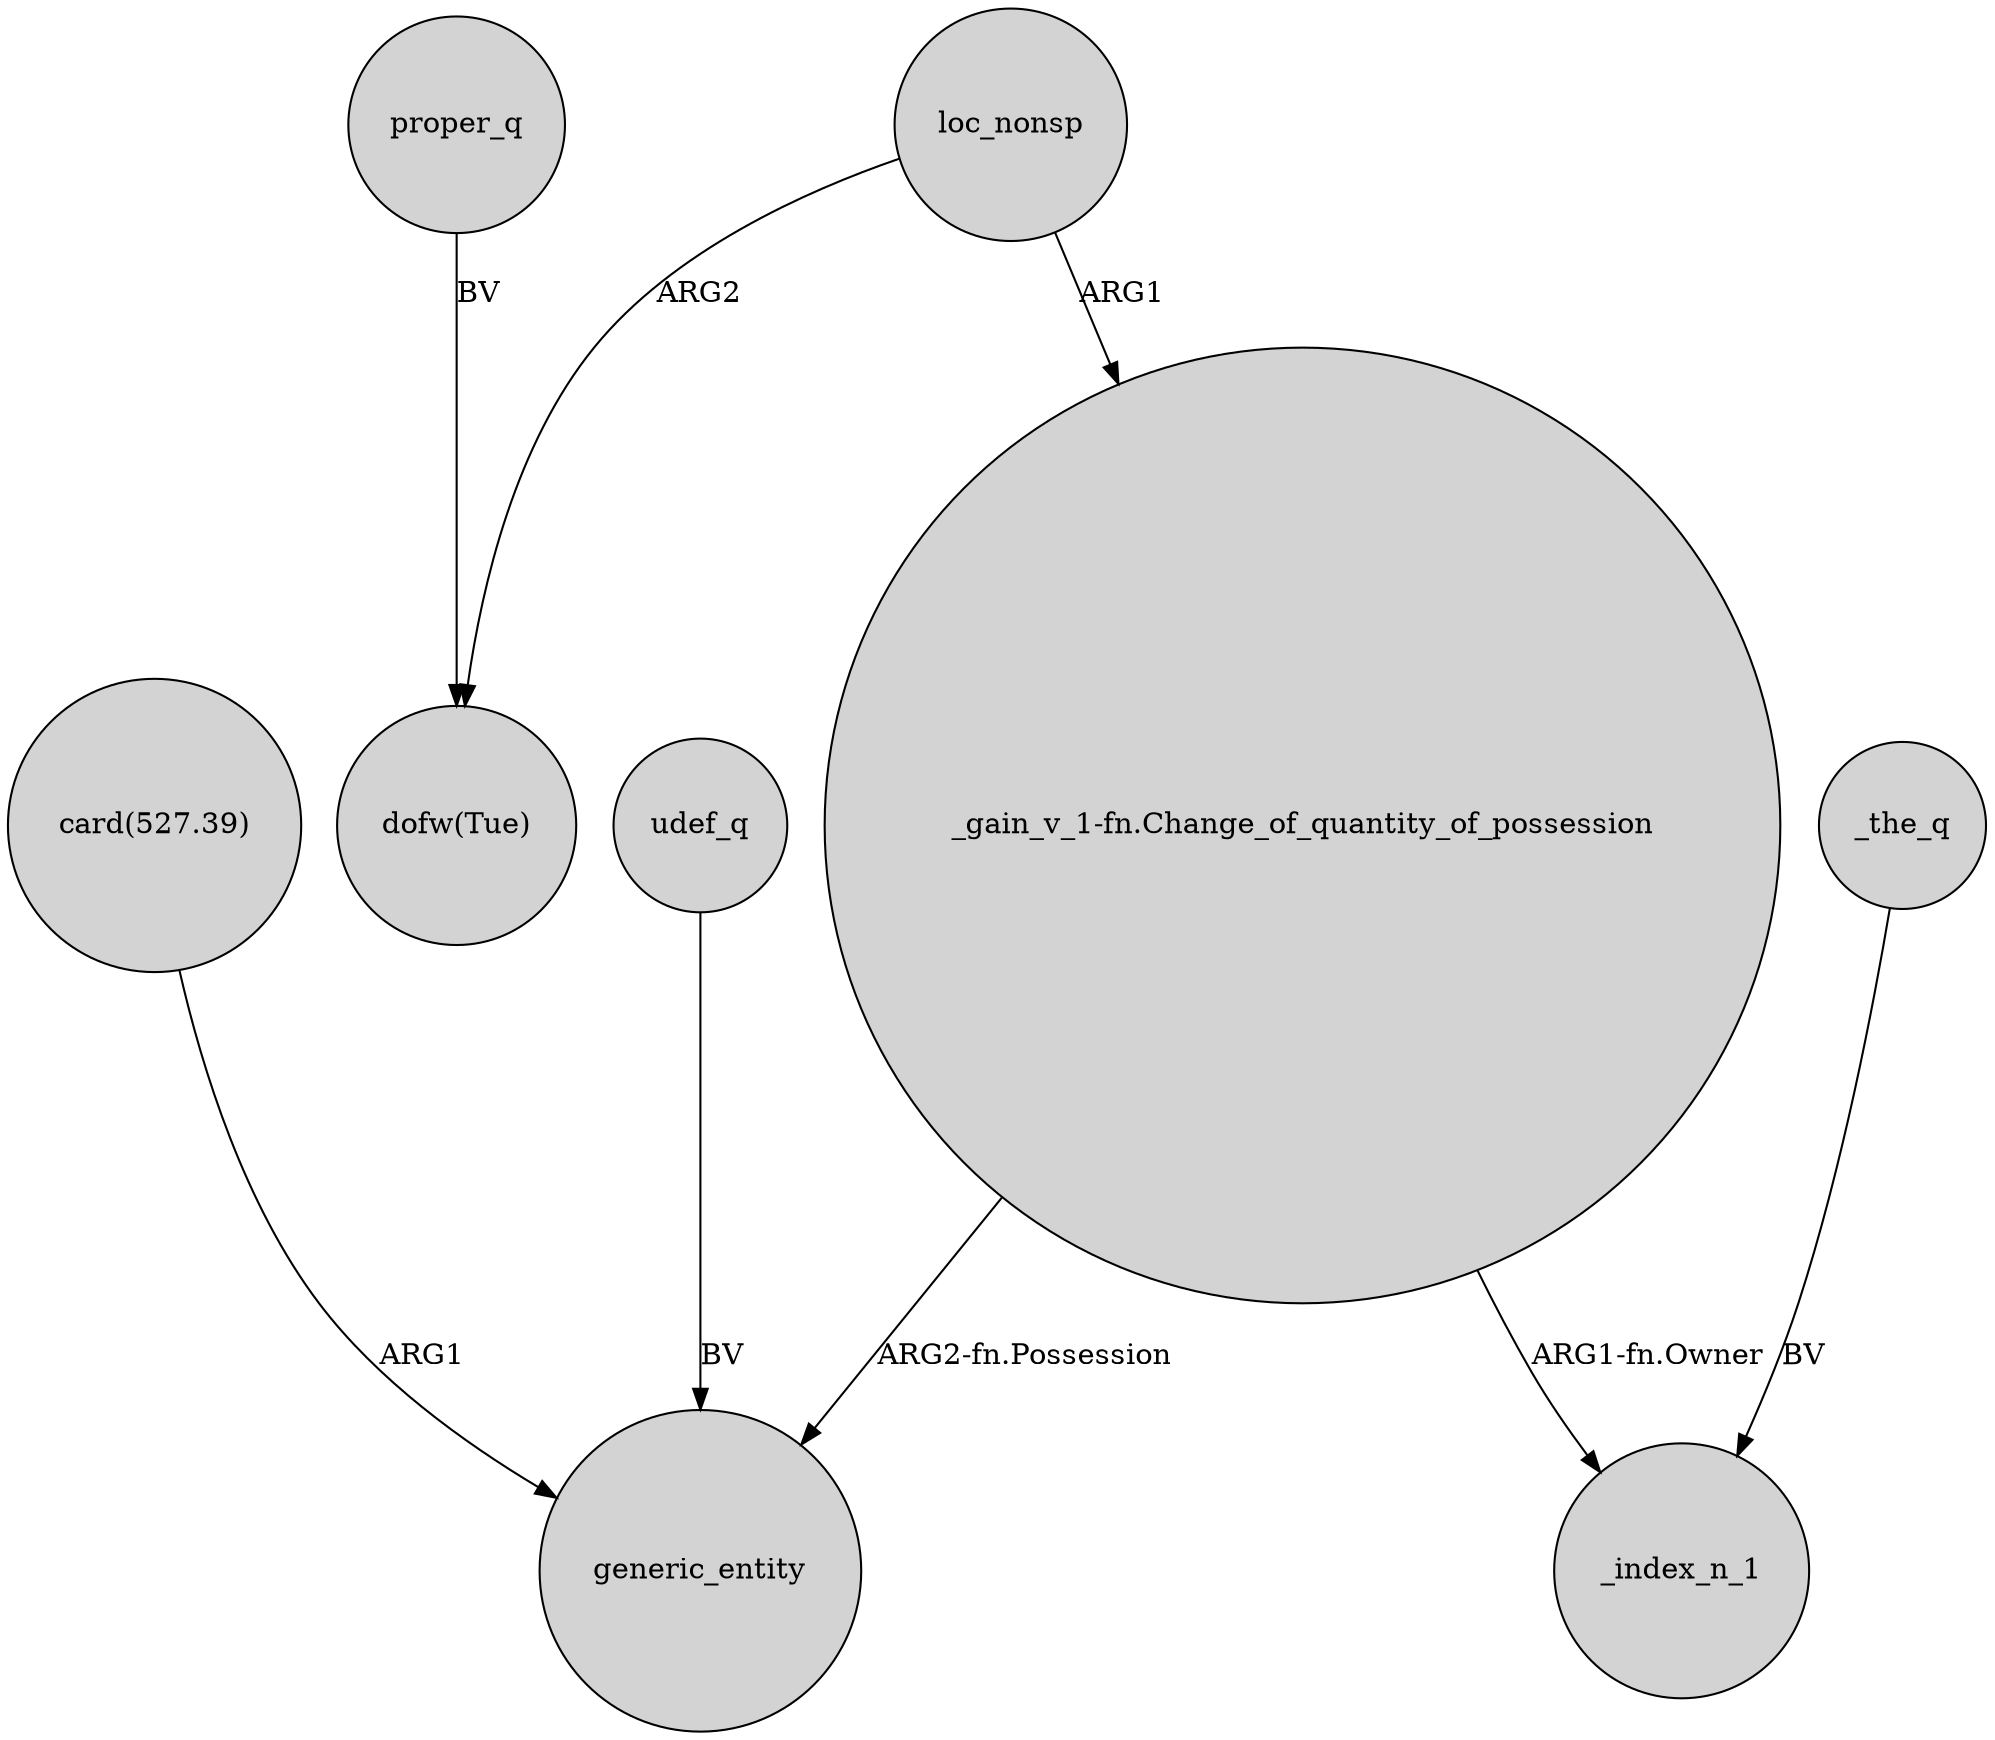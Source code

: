 digraph {
	node [shape=circle style=filled]
	"card(527.39)" -> generic_entity [label=ARG1]
	loc_nonsp -> "_gain_v_1-fn.Change_of_quantity_of_possession" [label=ARG1]
	_the_q -> _index_n_1 [label=BV]
	loc_nonsp -> "dofw(Tue)" [label=ARG2]
	udef_q -> generic_entity [label=BV]
	"_gain_v_1-fn.Change_of_quantity_of_possession" -> _index_n_1 [label="ARG1-fn.Owner"]
	"_gain_v_1-fn.Change_of_quantity_of_possession" -> generic_entity [label="ARG2-fn.Possession"]
	proper_q -> "dofw(Tue)" [label=BV]
}
